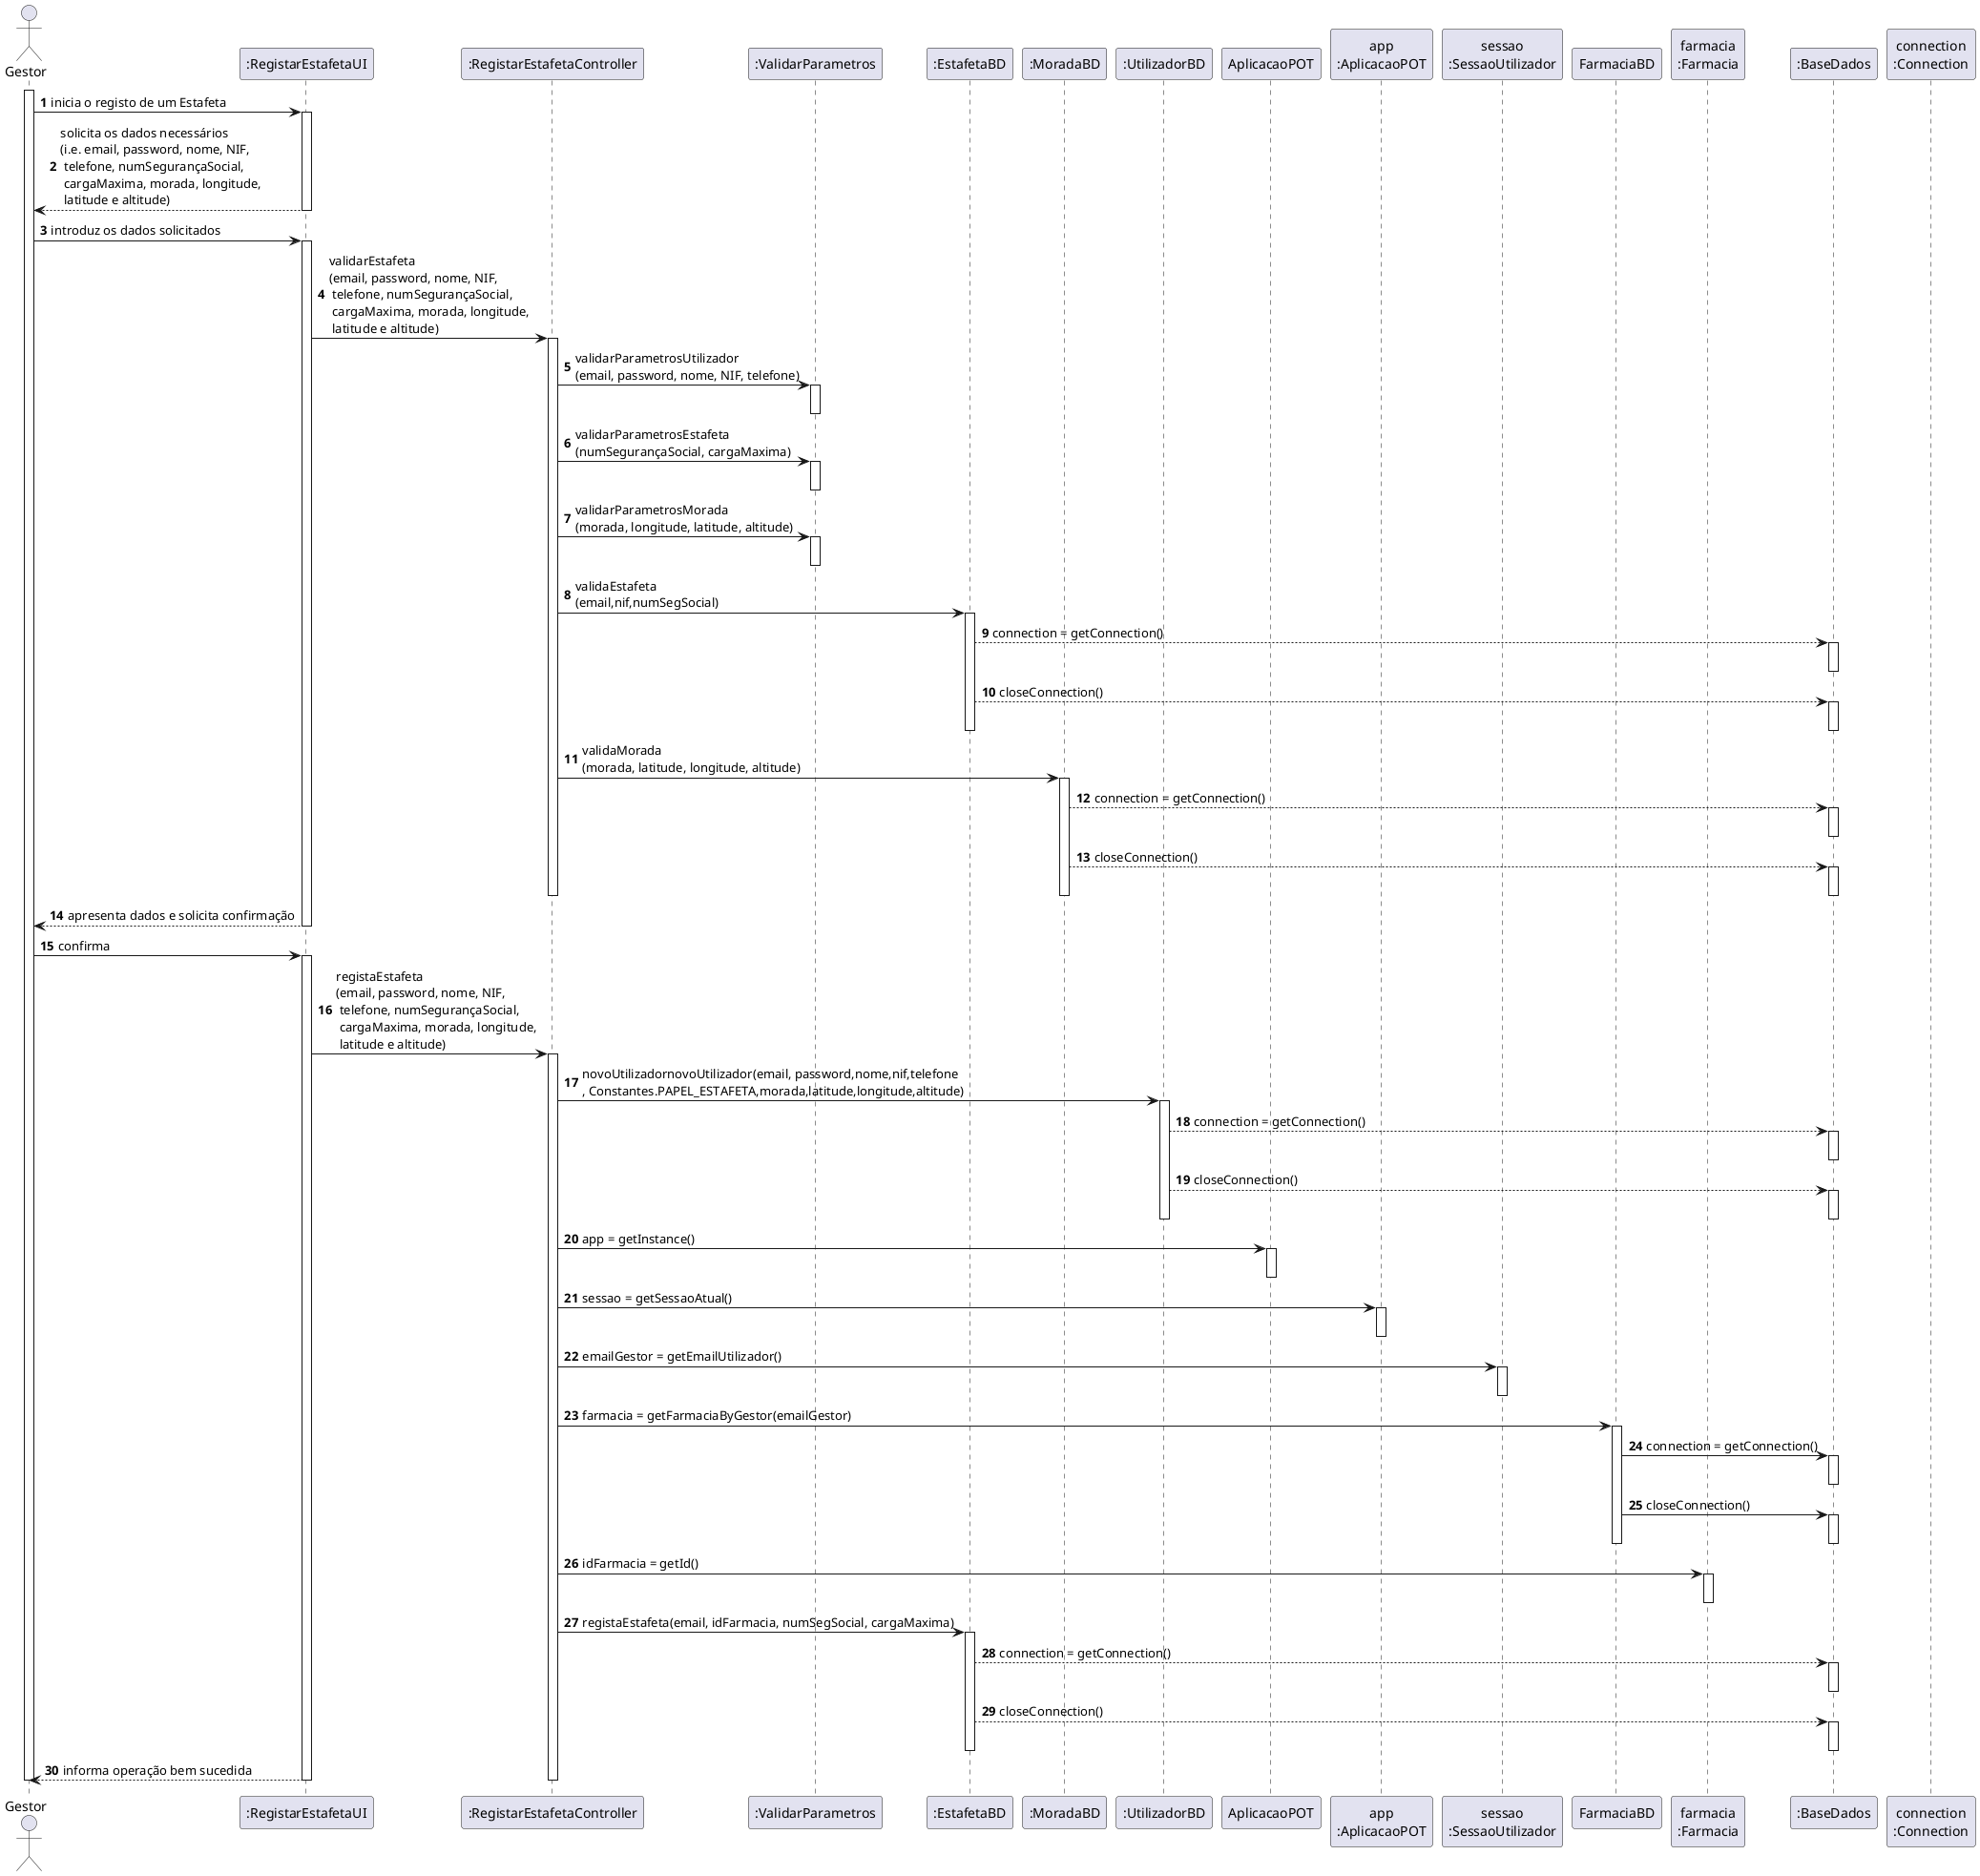 @startuml
autonumber
actor "Gestor" as G
participant ":RegistarEstafetaUI" as UI
participant ":RegistarEstafetaController" as CONTROL
participant ":ValidarParametros" as VP
participant ":EstafetaBD" as EBD
participant ":MoradaBD" as MBD
participant ":UtilizadorBD" as UBD
participant "AplicacaoPOT" as POT
participant "app\n:AplicacaoPOT" as APP
participant "sessao\n:SessaoUtilizador" as SES
participant "FarmaciaBD" as FBD
participant "farmacia\n:Farmacia" as F
participant ":BaseDados" as BASE
participant "connection\n:Connection" as CON

activate G
G -> UI : inicia o registo de um Estafeta
activate UI
UI --> G : solicita os dados necessários \n(i.e. email, password, nome, NIF,\n telefone, numSegurançaSocial,\n cargaMaxima, morada, longitude,\n latitude e altitude)
deactivate UI

G -> UI : introduz os dados solicitados
activate UI
UI -> CONTROL : validarEstafeta\n(email, password, nome, NIF,\n telefone, numSegurançaSocial,\n cargaMaxima, morada, longitude,\n latitude e altitude)
activate CONTROL
CONTROL -> VP : validarParametrosUtilizador\n(email, password, nome, NIF, telefone)
activate VP
deactivate VP
CONTROL -> VP : validarParametrosEstafeta\n(numSegurançaSocial, cargaMaxima)
activate VP
deactivate VP
CONTROL -> VP : validarParametrosMorada\n(morada, longitude, latitude, altitude)
activate VP
deactivate VP

CONTROL -> EBD : validaEstafeta\n(email,nif,numSegSocial)
activate EBD
EBD --> BASE : connection = getConnection()
activate BASE
deactivate BASE
EBD --> BASE : closeConnection()
activate BASE
deactivate BASE
deactivate EBD

CONTROL -> MBD : validaMorada\n(morada, latitude, longitude, altitude)
activate MBD
MBD --> BASE : connection = getConnection()
activate BASE
deactivate BASE
MBD --> BASE : closeConnection()
activate BASE
deactivate BASE
deactivate MBD

deactivate CONTROL
UI --> G : apresenta dados e solicita confirmação
deactivate UI

G -> UI : confirma
activate UI
UI -> CONTROL : registaEstafeta\n(email, password, nome, NIF,\n telefone, numSegurançaSocial,\n cargaMaxima, morada, longitude,\n latitude e altitude)
activate CONTROL
CONTROL -> UBD : novoUtilizadornovoUtilizador(email, password,nome,nif,telefone\n, Constantes.PAPEL_ESTAFETA,morada,latitude,longitude,altitude)
activate UBD
UBD --> BASE : connection = getConnection()
activate BASE
deactivate BASE
UBD --> BASE : closeConnection()
activate BASE
deactivate BASE
deactivate UBD
CONTROL -> POT : app = getInstance()
activate POT
deactivate POT
CONTROL -> APP : sessao = getSessaoAtual()
activate APP
deactivate APP
CONTROL -> SES : emailGestor = getEmailUtilizador()
activate SES
deactivate SES
CONTROL -> FBD : farmacia = getFarmaciaByGestor(emailGestor)
activate FBD
FBD -> BASE : connection = getConnection()
activate BASE
deactivate BASE
FBD -> BASE : closeConnection()
activate BASE
deactivate BASE
deactivate FBD
CONTROL -> F : idFarmacia = getId()
activate F
deactivate F
CONTROL -> EBD : registaEstafeta(email, idFarmacia, numSegSocial, cargaMaxima)
activate EBD
EBD --> BASE : connection = getConnection()
activate BASE
deactivate BASE
EBD --> BASE : closeConnection()
activate BASE
deactivate BASE
deactivate EBD
UI --> G : informa operação bem sucedida
deactivate CONTROL
deactivate UI
deactivate G

@enduml
